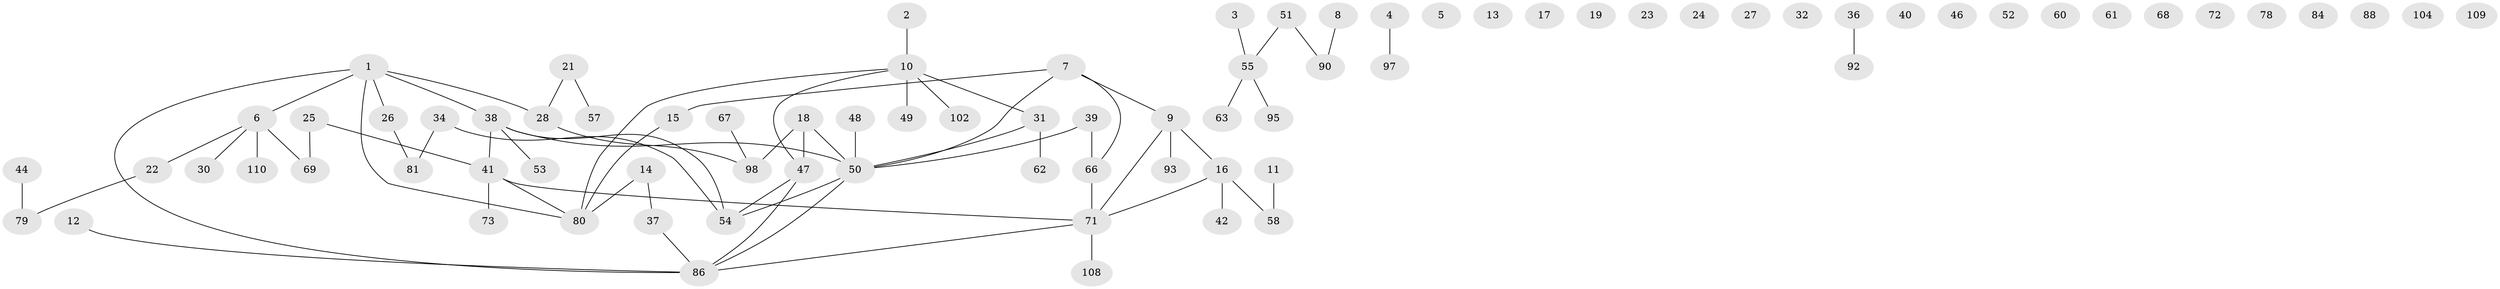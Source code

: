 // Generated by graph-tools (version 1.1) at 2025/23/03/03/25 07:23:29]
// undirected, 80 vertices, 73 edges
graph export_dot {
graph [start="1"]
  node [color=gray90,style=filled];
  1 [super="+75"];
  2;
  3 [super="+74"];
  4;
  5;
  6 [super="+59"];
  7 [super="+70"];
  8;
  9 [super="+43"];
  10 [super="+33"];
  11 [super="+76"];
  12;
  13;
  14;
  15 [super="+29"];
  16 [super="+20"];
  17;
  18 [super="+56"];
  19;
  21;
  22 [super="+100"];
  23;
  24;
  25 [super="+35"];
  26;
  27;
  28 [super="+99"];
  30;
  31;
  32;
  34 [super="+101"];
  36 [super="+45"];
  37;
  38 [super="+89"];
  39;
  40;
  41 [super="+91"];
  42;
  44;
  46;
  47 [super="+105"];
  48 [super="+85"];
  49;
  50 [super="+77"];
  51 [super="+94"];
  52;
  53;
  54 [super="+65"];
  55 [super="+64"];
  57 [super="+82"];
  58;
  60;
  61 [super="+87"];
  62;
  63;
  66 [super="+106"];
  67;
  68;
  69;
  71 [super="+83"];
  72;
  73;
  78;
  79;
  80 [super="+96"];
  81;
  84;
  86 [super="+107"];
  88;
  90 [super="+103"];
  92;
  93;
  95;
  97;
  98;
  102 [super="+111"];
  104;
  108;
  109;
  110;
  1 -- 6;
  1 -- 38;
  1 -- 80;
  1 -- 26;
  1 -- 28;
  1 -- 86;
  2 -- 10;
  3 -- 55;
  4 -- 97;
  6 -- 22;
  6 -- 69;
  6 -- 110;
  6 -- 30;
  7 -- 15;
  7 -- 66;
  7 -- 9;
  7 -- 50;
  8 -- 90;
  9 -- 16;
  9 -- 93;
  9 -- 71;
  10 -- 31;
  10 -- 49;
  10 -- 102;
  10 -- 47;
  10 -- 80;
  11 -- 58;
  12 -- 86;
  14 -- 37;
  14 -- 80;
  15 -- 80;
  16 -- 42;
  16 -- 58;
  16 -- 71;
  18 -- 50;
  18 -- 98;
  18 -- 47;
  21 -- 57;
  21 -- 28;
  22 -- 79;
  25 -- 69;
  25 -- 41;
  26 -- 81;
  28 -- 98;
  31 -- 62;
  31 -- 50;
  34 -- 81;
  34 -- 54;
  36 -- 92;
  37 -- 86;
  38 -- 53;
  38 -- 54;
  38 -- 50;
  38 -- 41;
  39 -- 50;
  39 -- 66;
  41 -- 73;
  41 -- 80;
  41 -- 71;
  44 -- 79;
  47 -- 86;
  47 -- 54;
  48 -- 50;
  50 -- 86;
  50 -- 54;
  51 -- 55;
  51 -- 90;
  55 -- 63;
  55 -- 95;
  66 -- 71;
  67 -- 98;
  71 -- 108;
  71 -- 86;
}
